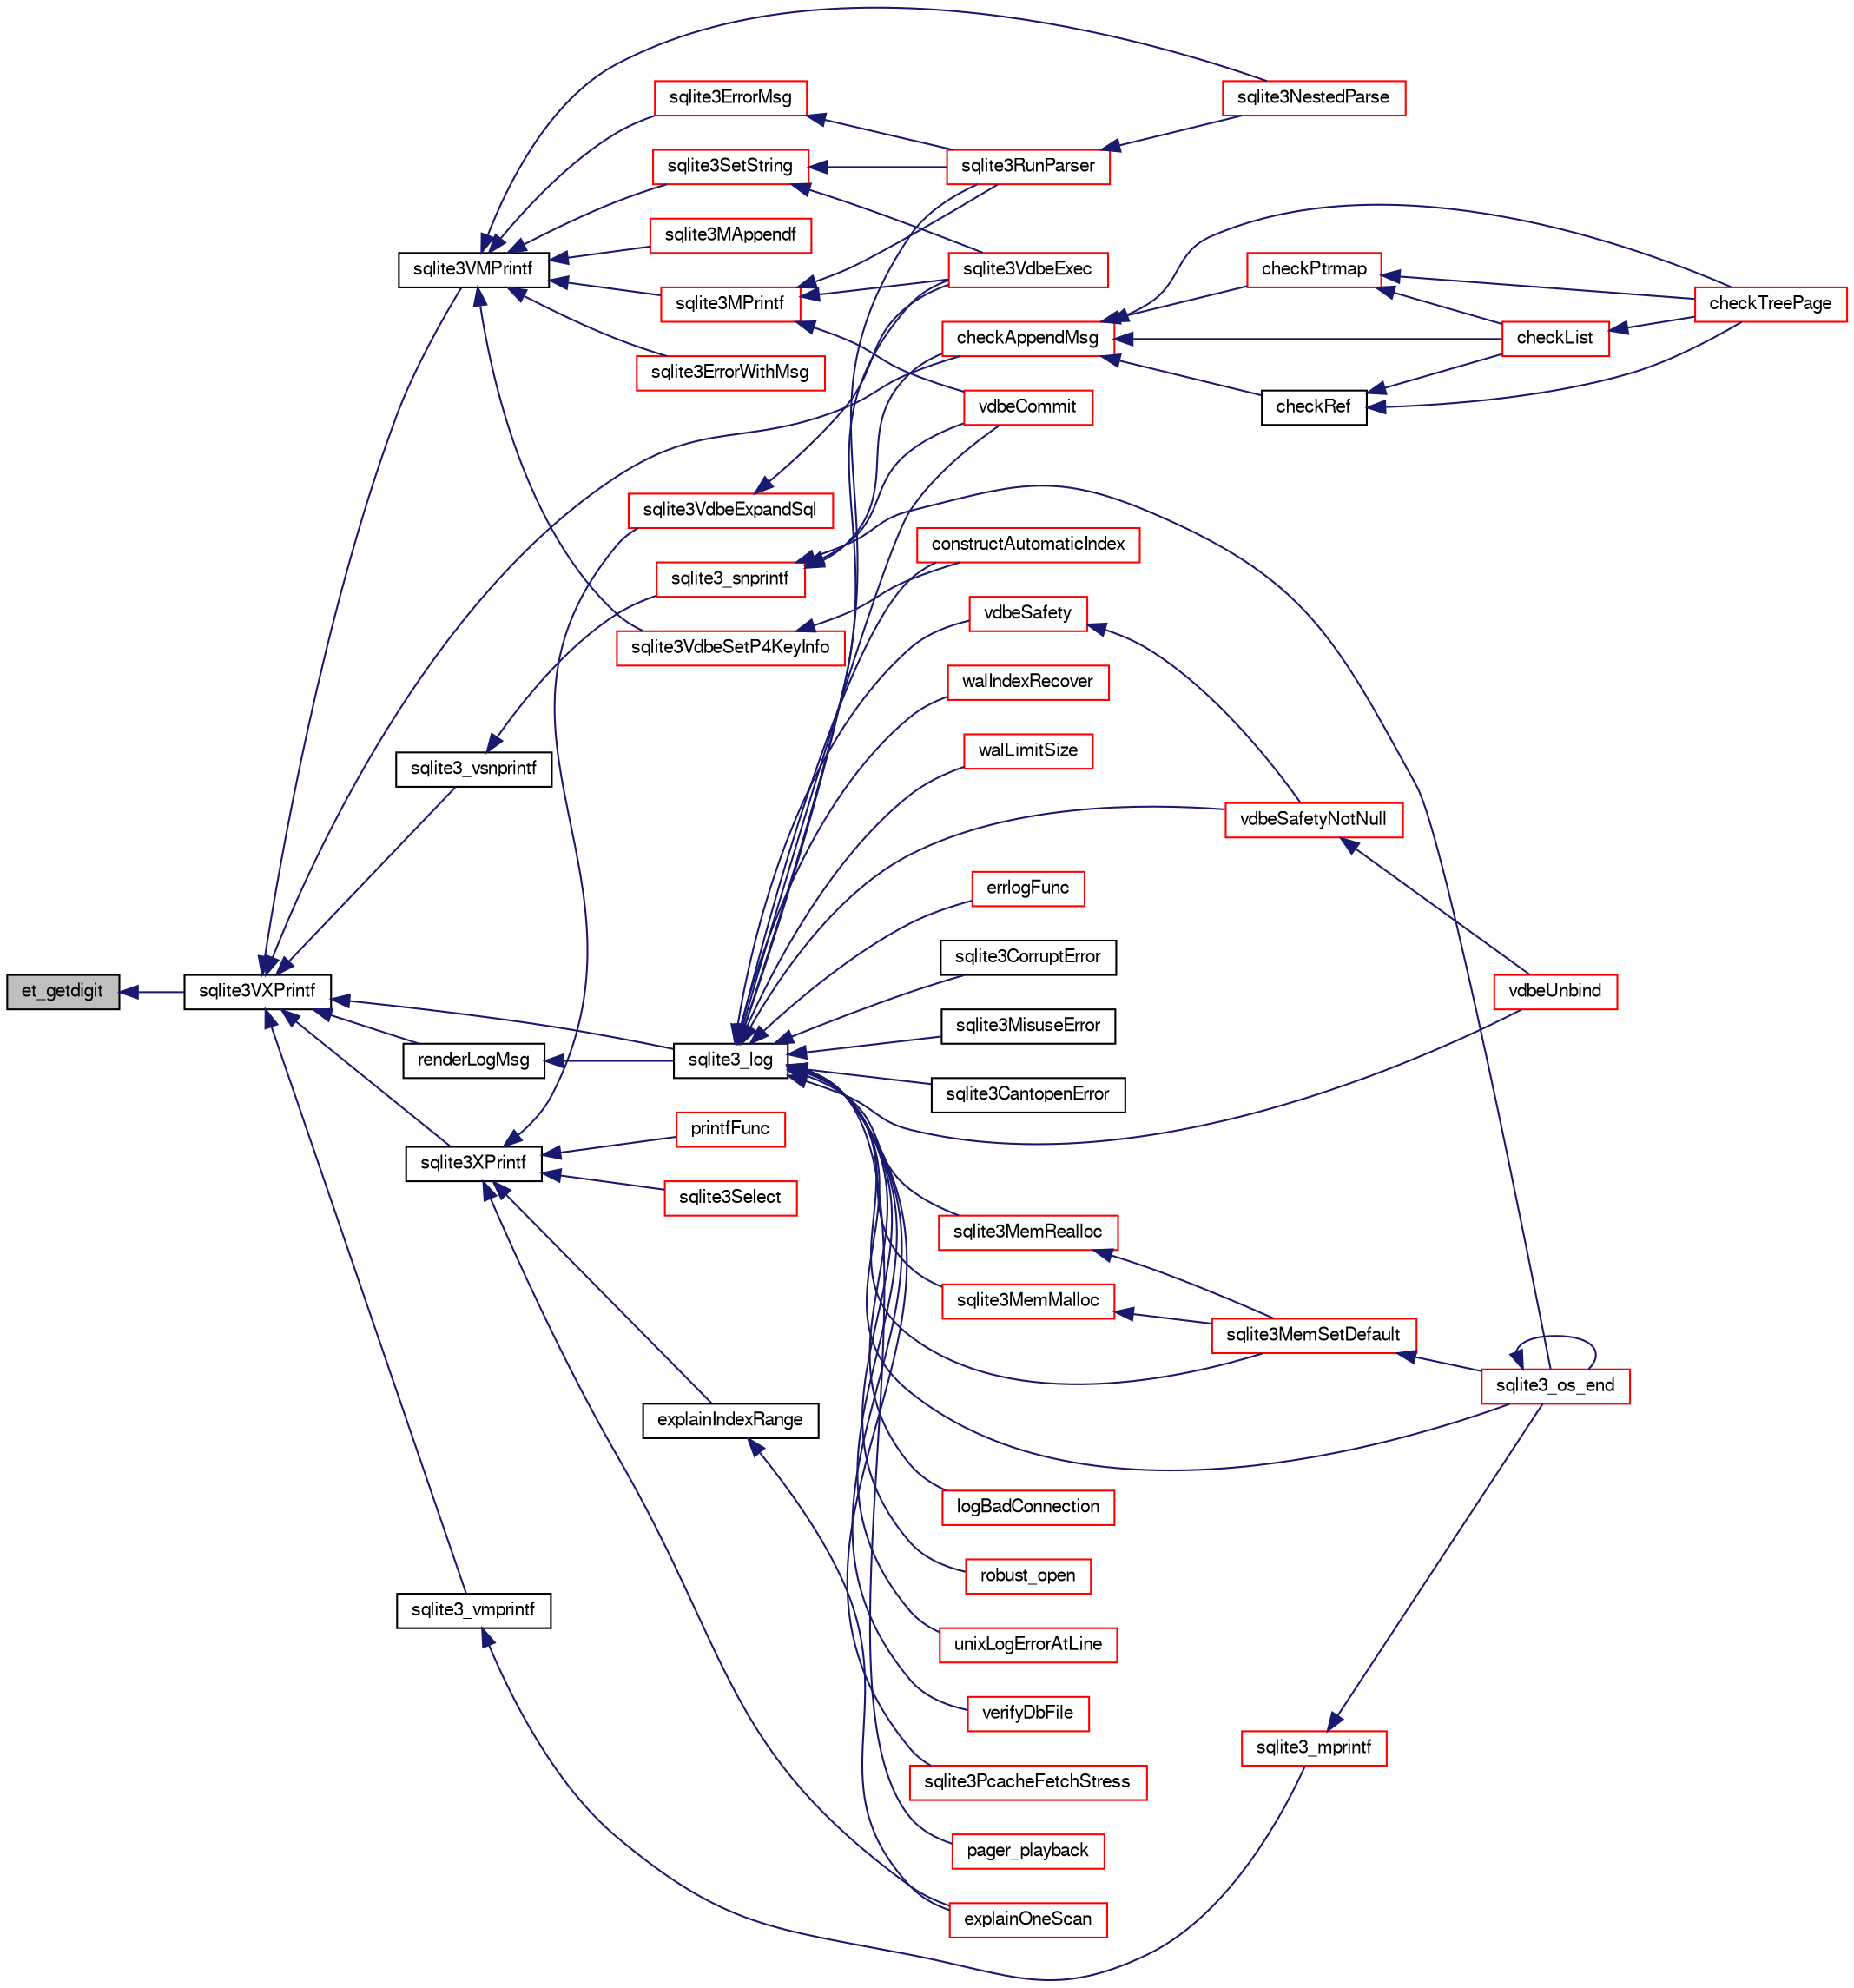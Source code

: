 digraph "et_getdigit"
{
  edge [fontname="FreeSans",fontsize="10",labelfontname="FreeSans",labelfontsize="10"];
  node [fontname="FreeSans",fontsize="10",shape=record];
  rankdir="LR";
  Node94815 [label="et_getdigit",height=0.2,width=0.4,color="black", fillcolor="grey75", style="filled", fontcolor="black"];
  Node94815 -> Node94816 [dir="back",color="midnightblue",fontsize="10",style="solid",fontname="FreeSans"];
  Node94816 [label="sqlite3VXPrintf",height=0.2,width=0.4,color="black", fillcolor="white", style="filled",URL="$sqlite3_8c.html#a63c25806c9bd4a2b76f9a0eb232c6bde"];
  Node94816 -> Node94817 [dir="back",color="midnightblue",fontsize="10",style="solid",fontname="FreeSans"];
  Node94817 [label="sqlite3VMPrintf",height=0.2,width=0.4,color="black", fillcolor="white", style="filled",URL="$sqlite3_8c.html#a05535d0982ef06fbc2ee8195ebbae689"];
  Node94817 -> Node94818 [dir="back",color="midnightblue",fontsize="10",style="solid",fontname="FreeSans"];
  Node94818 [label="sqlite3SetString",height=0.2,width=0.4,color="red", fillcolor="white", style="filled",URL="$sqlite3_8c.html#aad368822484a1ceae010a829e27454ae"];
  Node94818 -> Node94845 [dir="back",color="midnightblue",fontsize="10",style="solid",fontname="FreeSans"];
  Node94845 [label="sqlite3VdbeExec",height=0.2,width=0.4,color="red", fillcolor="white", style="filled",URL="$sqlite3_8c.html#a8ce40a614bdc56719c4d642b1e4dfb21"];
  Node94818 -> Node94987 [dir="back",color="midnightblue",fontsize="10",style="solid",fontname="FreeSans"];
  Node94987 [label="sqlite3RunParser",height=0.2,width=0.4,color="red", fillcolor="white", style="filled",URL="$sqlite3_8c.html#a174f16a9adcc64bf971bae4a5ffa3488"];
  Node94987 -> Node94988 [dir="back",color="midnightblue",fontsize="10",style="solid",fontname="FreeSans"];
  Node94988 [label="sqlite3NestedParse",height=0.2,width=0.4,color="red", fillcolor="white", style="filled",URL="$sqlite3_8c.html#ae78bd6187a28892732af5428ec15b03f"];
  Node94817 -> Node95083 [dir="back",color="midnightblue",fontsize="10",style="solid",fontname="FreeSans"];
  Node95083 [label="sqlite3MPrintf",height=0.2,width=0.4,color="red", fillcolor="white", style="filled",URL="$sqlite3_8c.html#a208ef0df84e9778778804a19af03efea"];
  Node95083 -> Node95090 [dir="back",color="midnightblue",fontsize="10",style="solid",fontname="FreeSans"];
  Node95090 [label="vdbeCommit",height=0.2,width=0.4,color="red", fillcolor="white", style="filled",URL="$sqlite3_8c.html#a5d7f1e0625451b987728f600cfe1b92d"];
  Node95083 -> Node94845 [dir="back",color="midnightblue",fontsize="10",style="solid",fontname="FreeSans"];
  Node95083 -> Node94987 [dir="back",color="midnightblue",fontsize="10",style="solid",fontname="FreeSans"];
  Node94817 -> Node95664 [dir="back",color="midnightblue",fontsize="10",style="solid",fontname="FreeSans"];
  Node95664 [label="sqlite3MAppendf",height=0.2,width=0.4,color="red", fillcolor="white", style="filled",URL="$sqlite3_8c.html#a43b33971f250cf38164a84f751057bce"];
  Node94817 -> Node95545 [dir="back",color="midnightblue",fontsize="10",style="solid",fontname="FreeSans"];
  Node95545 [label="sqlite3ErrorWithMsg",height=0.2,width=0.4,color="red", fillcolor="white", style="filled",URL="$sqlite3_8c.html#a11feb4cd8e77d59df266587cfe1b2641"];
  Node94817 -> Node95665 [dir="back",color="midnightblue",fontsize="10",style="solid",fontname="FreeSans"];
  Node95665 [label="sqlite3ErrorMsg",height=0.2,width=0.4,color="red", fillcolor="white", style="filled",URL="$sqlite3_8c.html#aee2798e173651adae0f9c85469f3457d"];
  Node95665 -> Node94987 [dir="back",color="midnightblue",fontsize="10",style="solid",fontname="FreeSans"];
  Node94817 -> Node95279 [dir="back",color="midnightblue",fontsize="10",style="solid",fontname="FreeSans"];
  Node95279 [label="sqlite3VdbeSetP4KeyInfo",height=0.2,width=0.4,color="red", fillcolor="white", style="filled",URL="$sqlite3_8c.html#a342090b36fbf7fdace2a23b8efca030c"];
  Node95279 -> Node94914 [dir="back",color="midnightblue",fontsize="10",style="solid",fontname="FreeSans"];
  Node94914 [label="constructAutomaticIndex",height=0.2,width=0.4,color="red", fillcolor="white", style="filled",URL="$sqlite3_8c.html#aad43d38bc718f4c8e8d0dd8f33ed526f"];
  Node94817 -> Node94988 [dir="back",color="midnightblue",fontsize="10",style="solid",fontname="FreeSans"];
  Node94816 -> Node95316 [dir="back",color="midnightblue",fontsize="10",style="solid",fontname="FreeSans"];
  Node95316 [label="sqlite3_vmprintf",height=0.2,width=0.4,color="black", fillcolor="white", style="filled",URL="$sqlite3_8h.html#ac240de67ddf003828f16a6d9dd3fa3ca"];
  Node95316 -> Node95317 [dir="back",color="midnightblue",fontsize="10",style="solid",fontname="FreeSans"];
  Node95317 [label="sqlite3_mprintf",height=0.2,width=0.4,color="red", fillcolor="white", style="filled",URL="$sqlite3_8h.html#a9533933e57f7ccbb48c32041ce3a8862"];
  Node95317 -> Node95101 [dir="back",color="midnightblue",fontsize="10",style="solid",fontname="FreeSans"];
  Node95101 [label="sqlite3_os_end",height=0.2,width=0.4,color="red", fillcolor="white", style="filled",URL="$sqlite3_8h.html#a2288c95881ecca13d994e42b6a958906"];
  Node95101 -> Node95101 [dir="back",color="midnightblue",fontsize="10",style="solid",fontname="FreeSans"];
  Node94816 -> Node95326 [dir="back",color="midnightblue",fontsize="10",style="solid",fontname="FreeSans"];
  Node95326 [label="sqlite3_vsnprintf",height=0.2,width=0.4,color="black", fillcolor="white", style="filled",URL="$sqlite3_8h.html#a095af9d57b6df1b95a77df71b9bce062"];
  Node95326 -> Node95327 [dir="back",color="midnightblue",fontsize="10",style="solid",fontname="FreeSans"];
  Node95327 [label="sqlite3_snprintf",height=0.2,width=0.4,color="red", fillcolor="white", style="filled",URL="$sqlite3_8h.html#af4558fab7cb8fb1e61fd642d3e017ef7"];
  Node95327 -> Node95101 [dir="back",color="midnightblue",fontsize="10",style="solid",fontname="FreeSans"];
  Node95327 -> Node95367 [dir="back",color="midnightblue",fontsize="10",style="solid",fontname="FreeSans"];
  Node95367 [label="checkAppendMsg",height=0.2,width=0.4,color="red", fillcolor="white", style="filled",URL="$sqlite3_8c.html#a4366e7af81727e2d755d3c9a635b055e"];
  Node95367 -> Node95368 [dir="back",color="midnightblue",fontsize="10",style="solid",fontname="FreeSans"];
  Node95368 [label="checkRef",height=0.2,width=0.4,color="black", fillcolor="white", style="filled",URL="$sqlite3_8c.html#a8f9d5e653157e813f504a66ca548941a"];
  Node95368 -> Node95222 [dir="back",color="midnightblue",fontsize="10",style="solid",fontname="FreeSans"];
  Node95222 [label="checkList",height=0.2,width=0.4,color="red", fillcolor="white", style="filled",URL="$sqlite3_8c.html#a7c888a9a7f402383d462ddef0e59f52e"];
  Node95222 -> Node95209 [dir="back",color="midnightblue",fontsize="10",style="solid",fontname="FreeSans"];
  Node95209 [label="checkTreePage",height=0.2,width=0.4,color="red", fillcolor="white", style="filled",URL="$sqlite3_8c.html#a0bdac89d12e5ac328d260ae8259777b2"];
  Node95368 -> Node95209 [dir="back",color="midnightblue",fontsize="10",style="solid",fontname="FreeSans"];
  Node95367 -> Node95221 [dir="back",color="midnightblue",fontsize="10",style="solid",fontname="FreeSans"];
  Node95221 [label="checkPtrmap",height=0.2,width=0.4,color="red", fillcolor="white", style="filled",URL="$sqlite3_8c.html#a09521b13d51d0264cb7f3758ec36fc90"];
  Node95221 -> Node95222 [dir="back",color="midnightblue",fontsize="10",style="solid",fontname="FreeSans"];
  Node95221 -> Node95209 [dir="back",color="midnightblue",fontsize="10",style="solid",fontname="FreeSans"];
  Node95367 -> Node95222 [dir="back",color="midnightblue",fontsize="10",style="solid",fontname="FreeSans"];
  Node95367 -> Node95209 [dir="back",color="midnightblue",fontsize="10",style="solid",fontname="FreeSans"];
  Node95327 -> Node95090 [dir="back",color="midnightblue",fontsize="10",style="solid",fontname="FreeSans"];
  Node94816 -> Node95464 [dir="back",color="midnightblue",fontsize="10",style="solid",fontname="FreeSans"];
  Node95464 [label="renderLogMsg",height=0.2,width=0.4,color="black", fillcolor="white", style="filled",URL="$sqlite3_8c.html#a7a02b43ce0a27bb52085c7f446d115af"];
  Node95464 -> Node95465 [dir="back",color="midnightblue",fontsize="10",style="solid",fontname="FreeSans"];
  Node95465 [label="sqlite3_log",height=0.2,width=0.4,color="black", fillcolor="white", style="filled",URL="$sqlite3_8h.html#a298c9699bf9c143662c6b1fec4b2dc3b"];
  Node95465 -> Node95466 [dir="back",color="midnightblue",fontsize="10",style="solid",fontname="FreeSans"];
  Node95466 [label="sqlite3MemMalloc",height=0.2,width=0.4,color="red", fillcolor="white", style="filled",URL="$sqlite3_8c.html#a53157f1a669f949332f44ca9f15c0a43"];
  Node95466 -> Node95310 [dir="back",color="midnightblue",fontsize="10",style="solid",fontname="FreeSans"];
  Node95310 [label="sqlite3MemSetDefault",height=0.2,width=0.4,color="red", fillcolor="white", style="filled",URL="$sqlite3_8c.html#a162fbfd727e92c5f8f72625b5ff62549"];
  Node95310 -> Node95101 [dir="back",color="midnightblue",fontsize="10",style="solid",fontname="FreeSans"];
  Node95465 -> Node95467 [dir="back",color="midnightblue",fontsize="10",style="solid",fontname="FreeSans"];
  Node95467 [label="sqlite3MemRealloc",height=0.2,width=0.4,color="red", fillcolor="white", style="filled",URL="$sqlite3_8c.html#addd043cc5742c3b0cf536763cd4e6948"];
  Node95467 -> Node95310 [dir="back",color="midnightblue",fontsize="10",style="solid",fontname="FreeSans"];
  Node95465 -> Node95310 [dir="back",color="midnightblue",fontsize="10",style="solid",fontname="FreeSans"];
  Node95465 -> Node95468 [dir="back",color="midnightblue",fontsize="10",style="solid",fontname="FreeSans"];
  Node95468 [label="logBadConnection",height=0.2,width=0.4,color="red", fillcolor="white", style="filled",URL="$sqlite3_8c.html#a8aa249fac852b22bb1227e2bc2921f11"];
  Node95465 -> Node95473 [dir="back",color="midnightblue",fontsize="10",style="solid",fontname="FreeSans"];
  Node95473 [label="robust_open",height=0.2,width=0.4,color="red", fillcolor="white", style="filled",URL="$sqlite3_8c.html#a0eb989e531821c6a1deb85a3ba0021c0"];
  Node95465 -> Node95475 [dir="back",color="midnightblue",fontsize="10",style="solid",fontname="FreeSans"];
  Node95475 [label="unixLogErrorAtLine",height=0.2,width=0.4,color="red", fillcolor="white", style="filled",URL="$sqlite3_8c.html#a23b4a35445d08fc62ef2d5c3d56c1640"];
  Node95465 -> Node95489 [dir="back",color="midnightblue",fontsize="10",style="solid",fontname="FreeSans"];
  Node95489 [label="verifyDbFile",height=0.2,width=0.4,color="red", fillcolor="white", style="filled",URL="$sqlite3_8c.html#a0ff620ba7a3e7e727c37c0b172d12c66"];
  Node95465 -> Node95101 [dir="back",color="midnightblue",fontsize="10",style="solid",fontname="FreeSans"];
  Node95465 -> Node95490 [dir="back",color="midnightblue",fontsize="10",style="solid",fontname="FreeSans"];
  Node95490 [label="sqlite3PcacheFetchStress",height=0.2,width=0.4,color="red", fillcolor="white", style="filled",URL="$sqlite3_8c.html#a83644ab4d77e1649ae5336b659edb351"];
  Node95465 -> Node95183 [dir="back",color="midnightblue",fontsize="10",style="solid",fontname="FreeSans"];
  Node95183 [label="pager_playback",height=0.2,width=0.4,color="red", fillcolor="white", style="filled",URL="$sqlite3_8c.html#a9d9a750a9fc76eb4b668c8a16b164a65"];
  Node95465 -> Node95357 [dir="back",color="midnightblue",fontsize="10",style="solid",fontname="FreeSans"];
  Node95357 [label="walIndexRecover",height=0.2,width=0.4,color="red", fillcolor="white", style="filled",URL="$sqlite3_8c.html#ab4ee99f3710323acbeb6c495dd18d205"];
  Node95465 -> Node95301 [dir="back",color="midnightblue",fontsize="10",style="solid",fontname="FreeSans"];
  Node95301 [label="walLimitSize",height=0.2,width=0.4,color="red", fillcolor="white", style="filled",URL="$sqlite3_8c.html#a7d814227c8fb4a3441c42e9f2fdade3b"];
  Node95465 -> Node95090 [dir="back",color="midnightblue",fontsize="10",style="solid",fontname="FreeSans"];
  Node95465 -> Node95491 [dir="back",color="midnightblue",fontsize="10",style="solid",fontname="FreeSans"];
  Node95491 [label="vdbeSafety",height=0.2,width=0.4,color="red", fillcolor="white", style="filled",URL="$sqlite3_8c.html#ad376f1aa66b2801fa8fb2fb134f370fd"];
  Node95491 -> Node95492 [dir="back",color="midnightblue",fontsize="10",style="solid",fontname="FreeSans"];
  Node95492 [label="vdbeSafetyNotNull",height=0.2,width=0.4,color="red", fillcolor="white", style="filled",URL="$sqlite3_8c.html#a018448275e86f09d8af8033cec4cafdf"];
  Node95492 -> Node95493 [dir="back",color="midnightblue",fontsize="10",style="solid",fontname="FreeSans"];
  Node95493 [label="vdbeUnbind",height=0.2,width=0.4,color="red", fillcolor="white", style="filled",URL="$sqlite3_8c.html#ae3ca3d8a878660305a0efd0c73c9f064"];
  Node95465 -> Node95492 [dir="back",color="midnightblue",fontsize="10",style="solid",fontname="FreeSans"];
  Node95465 -> Node95493 [dir="back",color="midnightblue",fontsize="10",style="solid",fontname="FreeSans"];
  Node95465 -> Node94845 [dir="back",color="midnightblue",fontsize="10",style="solid",fontname="FreeSans"];
  Node95465 -> Node95442 [dir="back",color="midnightblue",fontsize="10",style="solid",fontname="FreeSans"];
  Node95442 [label="errlogFunc",height=0.2,width=0.4,color="red", fillcolor="white", style="filled",URL="$sqlite3_8c.html#a56d5c8e1f0a43e4c9f8864c27065393f"];
  Node95465 -> Node94914 [dir="back",color="midnightblue",fontsize="10",style="solid",fontname="FreeSans"];
  Node95465 -> Node94987 [dir="back",color="midnightblue",fontsize="10",style="solid",fontname="FreeSans"];
  Node95465 -> Node95506 [dir="back",color="midnightblue",fontsize="10",style="solid",fontname="FreeSans"];
  Node95506 [label="sqlite3CorruptError",height=0.2,width=0.4,color="black", fillcolor="white", style="filled",URL="$sqlite3_8c.html#a66f16cea11e3c7d1b5f60ff7b6ff5e1a"];
  Node95465 -> Node95507 [dir="back",color="midnightblue",fontsize="10",style="solid",fontname="FreeSans"];
  Node95507 [label="sqlite3MisuseError",height=0.2,width=0.4,color="black", fillcolor="white", style="filled",URL="$sqlite3_8c.html#a0550217d0f8d42f53c258c44746fb804"];
  Node95465 -> Node95508 [dir="back",color="midnightblue",fontsize="10",style="solid",fontname="FreeSans"];
  Node95508 [label="sqlite3CantopenError",height=0.2,width=0.4,color="black", fillcolor="white", style="filled",URL="$sqlite3_8c.html#a62298ad2d3a1ea7b9501264b7004ec33"];
  Node94816 -> Node95465 [dir="back",color="midnightblue",fontsize="10",style="solid",fontname="FreeSans"];
  Node94816 -> Node95692 [dir="back",color="midnightblue",fontsize="10",style="solid",fontname="FreeSans"];
  Node95692 [label="sqlite3XPrintf",height=0.2,width=0.4,color="black", fillcolor="white", style="filled",URL="$sqlite3_8c.html#afa51896b0f07c74fe11c806a5df7030c"];
  Node95692 -> Node95509 [dir="back",color="midnightblue",fontsize="10",style="solid",fontname="FreeSans"];
  Node95509 [label="sqlite3VdbeExpandSql",height=0.2,width=0.4,color="red", fillcolor="white", style="filled",URL="$sqlite3_8c.html#a5a497837d5d69b92e7bca23673589c69"];
  Node95509 -> Node94845 [dir="back",color="midnightblue",fontsize="10",style="solid",fontname="FreeSans"];
  Node95692 -> Node95441 [dir="back",color="midnightblue",fontsize="10",style="solid",fontname="FreeSans"];
  Node95441 [label="printfFunc",height=0.2,width=0.4,color="red", fillcolor="white", style="filled",URL="$sqlite3_8c.html#a80ca21d434c7c5b6668bee721331dda8"];
  Node95692 -> Node94899 [dir="back",color="midnightblue",fontsize="10",style="solid",fontname="FreeSans"];
  Node94899 [label="sqlite3Select",height=0.2,width=0.4,color="red", fillcolor="white", style="filled",URL="$sqlite3_8c.html#a2465ee8c956209ba4b272477b7c21a45"];
  Node95692 -> Node95524 [dir="back",color="midnightblue",fontsize="10",style="solid",fontname="FreeSans"];
  Node95524 [label="explainIndexRange",height=0.2,width=0.4,color="black", fillcolor="white", style="filled",URL="$sqlite3_8c.html#a19d410b10b9746279e834fd8cddda2cb"];
  Node95524 -> Node95512 [dir="back",color="midnightblue",fontsize="10",style="solid",fontname="FreeSans"];
  Node95512 [label="explainOneScan",height=0.2,width=0.4,color="red", fillcolor="white", style="filled",URL="$sqlite3_8c.html#ae5281c97cc6f8cd02effffe937725524"];
  Node95692 -> Node95512 [dir="back",color="midnightblue",fontsize="10",style="solid",fontname="FreeSans"];
  Node94816 -> Node95367 [dir="back",color="midnightblue",fontsize="10",style="solid",fontname="FreeSans"];
}
